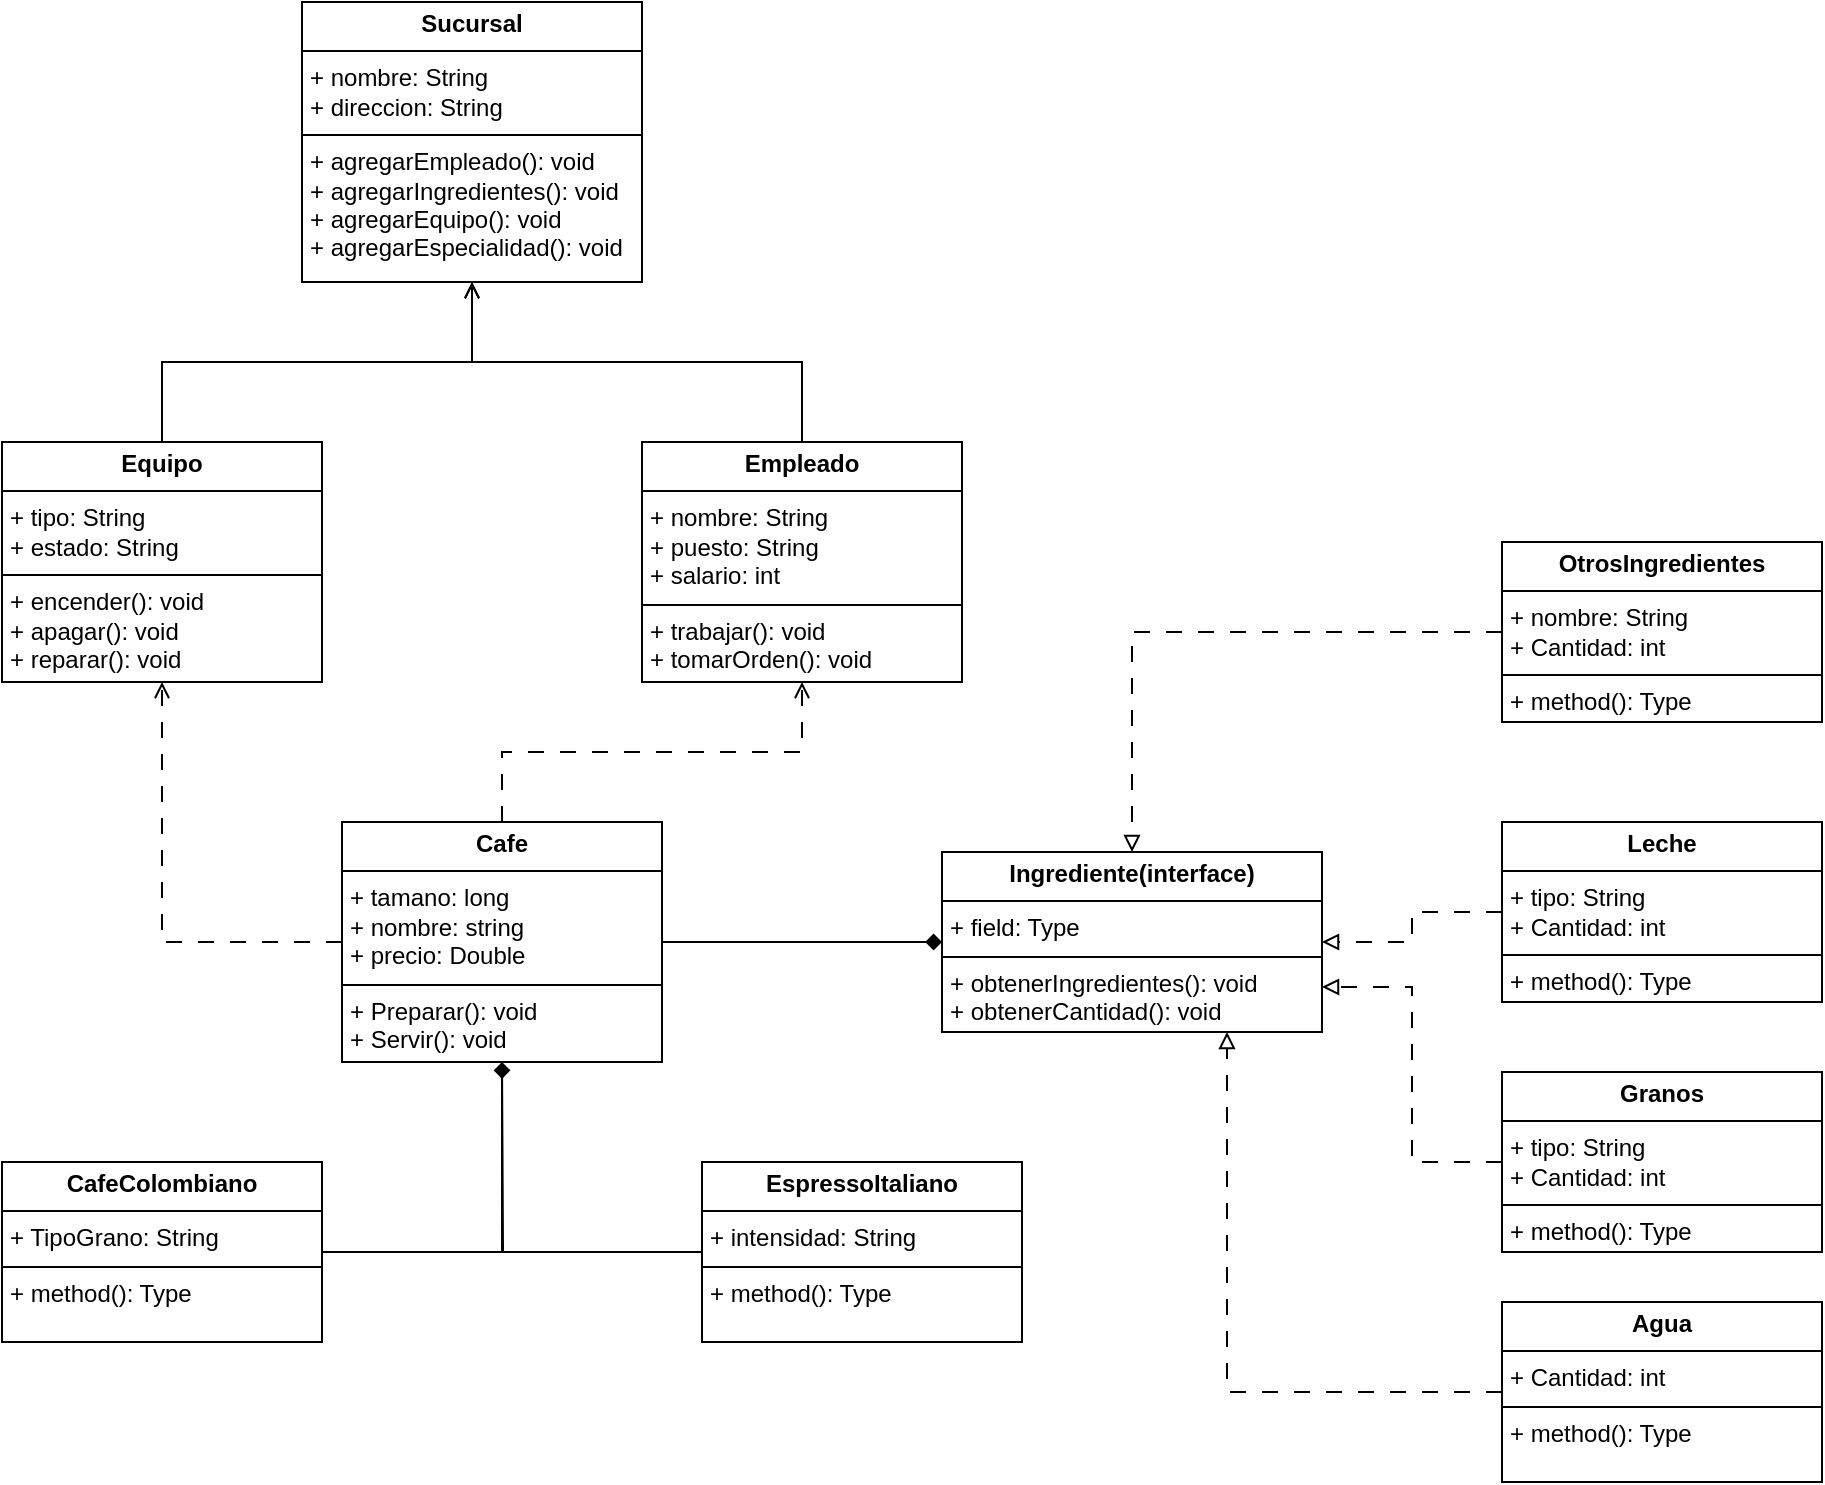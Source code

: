 <mxfile version="24.7.6">
  <diagram name="Page-1" id="EOngUlvTSUnuLRpWOIr5">
    <mxGraphModel grid="1" page="1" gridSize="10" guides="1" tooltips="1" connect="1" arrows="1" fold="1" pageScale="1" pageWidth="850" pageHeight="1100" math="0" shadow="0">
      <root>
        <mxCell id="0" />
        <mxCell id="1" parent="0" />
        <mxCell id="Z2LFa0tERXIyHtq1g0st-3" style="edgeStyle=orthogonalEdgeStyle;rounded=0;orthogonalLoop=1;jettySize=auto;html=1;endArrow=open;endFill=0;dashed=1;dashPattern=8 8;" edge="1" parent="1" source="eXLguQ1vAxk-A3hVjPFC-1" target="eXLguQ1vAxk-A3hVjPFC-15">
          <mxGeometry relative="1" as="geometry" />
        </mxCell>
        <mxCell id="Z2LFa0tERXIyHtq1g0st-4" style="edgeStyle=orthogonalEdgeStyle;rounded=0;orthogonalLoop=1;jettySize=auto;html=1;endArrow=open;endFill=0;dashed=1;dashPattern=8 8;" edge="1" parent="1" source="eXLguQ1vAxk-A3hVjPFC-1" target="eXLguQ1vAxk-A3hVjPFC-12">
          <mxGeometry relative="1" as="geometry" />
        </mxCell>
        <mxCell id="Z2LFa0tERXIyHtq1g0st-13" style="edgeStyle=orthogonalEdgeStyle;rounded=0;orthogonalLoop=1;jettySize=auto;html=1;entryX=0;entryY=0.5;entryDx=0;entryDy=0;endArrow=diamond;endFill=1;" edge="1" parent="1" source="eXLguQ1vAxk-A3hVjPFC-1" target="eXLguQ1vAxk-A3hVjPFC-16">
          <mxGeometry relative="1" as="geometry" />
        </mxCell>
        <mxCell id="eXLguQ1vAxk-A3hVjPFC-1" value="&lt;p style=&quot;margin:0px;margin-top:4px;text-align:center;&quot;&gt;&lt;b&gt;Cafe&lt;/b&gt;&lt;/p&gt;&lt;hr size=&quot;1&quot; style=&quot;border-style:solid;&quot;&gt;&lt;p style=&quot;margin:0px;margin-left:4px;&quot;&gt;+ tamano: long&lt;/p&gt;&lt;p style=&quot;margin:0px;margin-left:4px;&quot;&gt;+ nombre: string&lt;/p&gt;&lt;p style=&quot;margin:0px;margin-left:4px;&quot;&gt;+ precio: Double&lt;/p&gt;&lt;hr size=&quot;1&quot; style=&quot;border-style:solid;&quot;&gt;&lt;p style=&quot;margin:0px;margin-left:4px;&quot;&gt;+ Preparar(): void&lt;/p&gt;&lt;p style=&quot;margin:0px;margin-left:4px;&quot;&gt;+ Servir(): void&lt;/p&gt;" style="verticalAlign=top;align=left;overflow=fill;html=1;whiteSpace=wrap;" vertex="1" parent="1">
          <mxGeometry x="330" y="470" width="160" height="120" as="geometry" />
        </mxCell>
        <mxCell id="Z2LFa0tERXIyHtq1g0st-6" style="edgeStyle=orthogonalEdgeStyle;rounded=0;orthogonalLoop=1;jettySize=auto;html=1;endArrow=diamondThin;endFill=1;" edge="1" parent="1" source="eXLguQ1vAxk-A3hVjPFC-5" target="eXLguQ1vAxk-A3hVjPFC-1">
          <mxGeometry relative="1" as="geometry" />
        </mxCell>
        <mxCell id="eXLguQ1vAxk-A3hVjPFC-5" value="&lt;p style=&quot;margin:0px;margin-top:4px;text-align:center;&quot;&gt;&lt;b&gt;CafeColombiano&lt;/b&gt;&lt;/p&gt;&lt;hr size=&quot;1&quot; style=&quot;border-style:solid;&quot;&gt;&lt;p style=&quot;margin:0px;margin-left:4px;&quot;&gt;+ TipoGrano: String&lt;/p&gt;&lt;hr size=&quot;1&quot; style=&quot;border-style:solid;&quot;&gt;&lt;p style=&quot;margin:0px;margin-left:4px;&quot;&gt;+ method(): Type&lt;/p&gt;" style="verticalAlign=top;align=left;overflow=fill;html=1;whiteSpace=wrap;" vertex="1" parent="1">
          <mxGeometry x="160" y="640" width="160" height="90" as="geometry" />
        </mxCell>
        <mxCell id="Z2LFa0tERXIyHtq1g0st-7" style="edgeStyle=orthogonalEdgeStyle;rounded=0;orthogonalLoop=1;jettySize=auto;html=1;exitX=0;exitY=0.5;exitDx=0;exitDy=0;endArrow=diamond;endFill=1;" edge="1" parent="1" source="eXLguQ1vAxk-A3hVjPFC-6">
          <mxGeometry relative="1" as="geometry">
            <mxPoint x="410" y="590" as="targetPoint" />
          </mxGeometry>
        </mxCell>
        <mxCell id="eXLguQ1vAxk-A3hVjPFC-6" value="&lt;p style=&quot;margin:0px;margin-top:4px;text-align:center;&quot;&gt;&lt;b&gt;EspressoItaliano&lt;/b&gt;&lt;/p&gt;&lt;hr size=&quot;1&quot; style=&quot;border-style:solid;&quot;&gt;&lt;p style=&quot;margin:0px;margin-left:4px;&quot;&gt;+ intensidad: String&lt;/p&gt;&lt;hr size=&quot;1&quot; style=&quot;border-style:solid;&quot;&gt;&lt;p style=&quot;margin:0px;margin-left:4px;&quot;&gt;+ method(): Type&lt;/p&gt;" style="verticalAlign=top;align=left;overflow=fill;html=1;whiteSpace=wrap;" vertex="1" parent="1">
          <mxGeometry x="510" y="640" width="160" height="90" as="geometry" />
        </mxCell>
        <mxCell id="eXLguQ1vAxk-A3hVjPFC-9" value="&lt;p style=&quot;margin:0px;margin-top:4px;text-align:center;&quot;&gt;&lt;b&gt;Sucursal&lt;/b&gt;&lt;/p&gt;&lt;hr size=&quot;1&quot; style=&quot;border-style:solid;&quot;&gt;&lt;p style=&quot;margin:0px;margin-left:4px;&quot;&gt;+ nombre: String&lt;/p&gt;&lt;p style=&quot;margin:0px;margin-left:4px;&quot;&gt;+ direccion: String&lt;/p&gt;&lt;hr size=&quot;1&quot; style=&quot;border-style:solid;&quot;&gt;&lt;p style=&quot;margin:0px;margin-left:4px;&quot;&gt;+ agregarEmpleado(): void&lt;/p&gt;&lt;p style=&quot;margin:0px;margin-left:4px;&quot;&gt;+ agregarIngredientes(): void&lt;/p&gt;&lt;p style=&quot;margin:0px;margin-left:4px;&quot;&gt;+ agregarEquipo(): void&lt;/p&gt;&lt;p style=&quot;margin:0px;margin-left:4px;&quot;&gt;+ agregarEspecialidad(): void&lt;/p&gt;" style="verticalAlign=top;align=left;overflow=fill;html=1;whiteSpace=wrap;" vertex="1" parent="1">
          <mxGeometry x="310" y="60" width="170" height="140" as="geometry" />
        </mxCell>
        <mxCell id="Z2LFa0tERXIyHtq1g0st-2" style="edgeStyle=orthogonalEdgeStyle;rounded=0;orthogonalLoop=1;jettySize=auto;html=1;endArrow=open;endFill=0;" edge="1" parent="1" source="eXLguQ1vAxk-A3hVjPFC-12" target="eXLguQ1vAxk-A3hVjPFC-9">
          <mxGeometry relative="1" as="geometry" />
        </mxCell>
        <mxCell id="eXLguQ1vAxk-A3hVjPFC-12" value="&lt;p style=&quot;margin:0px;margin-top:4px;text-align:center;&quot;&gt;&lt;b&gt;Empleado&lt;/b&gt;&lt;/p&gt;&lt;hr size=&quot;1&quot; style=&quot;border-style:solid;&quot;&gt;&lt;p style=&quot;margin:0px;margin-left:4px;&quot;&gt;+ nombre: String&lt;br&gt;+ puesto: String&lt;/p&gt;&lt;p style=&quot;margin:0px;margin-left:4px;&quot;&gt;+ salario: int&lt;/p&gt;&lt;hr size=&quot;1&quot; style=&quot;border-style:solid;&quot;&gt;&lt;p style=&quot;margin:0px;margin-left:4px;&quot;&gt;+ trabajar(): void&lt;/p&gt;&lt;p style=&quot;margin:0px;margin-left:4px;&quot;&gt;+ tomarOrden(): void&lt;/p&gt;" style="verticalAlign=top;align=left;overflow=fill;html=1;whiteSpace=wrap;" vertex="1" parent="1">
          <mxGeometry x="480" y="280" width="160" height="120" as="geometry" />
        </mxCell>
        <mxCell id="Z2LFa0tERXIyHtq1g0st-1" style="edgeStyle=orthogonalEdgeStyle;rounded=0;orthogonalLoop=1;jettySize=auto;html=1;entryX=0.5;entryY=1;entryDx=0;entryDy=0;endArrow=open;endFill=0;" edge="1" parent="1" source="eXLguQ1vAxk-A3hVjPFC-15" target="eXLguQ1vAxk-A3hVjPFC-9">
          <mxGeometry relative="1" as="geometry" />
        </mxCell>
        <mxCell id="eXLguQ1vAxk-A3hVjPFC-15" value="&lt;p style=&quot;margin:0px;margin-top:4px;text-align:center;&quot;&gt;&lt;b&gt;Equipo&lt;/b&gt;&lt;/p&gt;&lt;hr size=&quot;1&quot; style=&quot;border-style:solid;&quot;&gt;&lt;p style=&quot;margin:0px;margin-left:4px;&quot;&gt;+ tipo: String&lt;/p&gt;&lt;p style=&quot;margin:0px;margin-left:4px;&quot;&gt;+ estado: String&lt;/p&gt;&lt;hr size=&quot;1&quot; style=&quot;border-style:solid;&quot;&gt;&lt;p style=&quot;margin:0px;margin-left:4px;&quot;&gt;+ encender(): void&lt;/p&gt;&lt;p style=&quot;margin:0px;margin-left:4px;&quot;&gt;+ apagar(): void&lt;/p&gt;&lt;p style=&quot;margin:0px;margin-left:4px;&quot;&gt;+ reparar(): void&lt;/p&gt;" style="verticalAlign=top;align=left;overflow=fill;html=1;whiteSpace=wrap;" vertex="1" parent="1">
          <mxGeometry x="160" y="280" width="160" height="120" as="geometry" />
        </mxCell>
        <mxCell id="eXLguQ1vAxk-A3hVjPFC-16" value="&lt;p style=&quot;margin:0px;margin-top:4px;text-align:center;&quot;&gt;&lt;b&gt;Ingrediente(interface)&lt;/b&gt;&lt;/p&gt;&lt;hr size=&quot;1&quot; style=&quot;border-style:solid;&quot;&gt;&lt;p style=&quot;margin:0px;margin-left:4px;&quot;&gt;+ field: Type&lt;/p&gt;&lt;hr size=&quot;1&quot; style=&quot;border-style:solid;&quot;&gt;&lt;p style=&quot;margin:0px;margin-left:4px;&quot;&gt;+ obtenerIngredientes(): void&lt;/p&gt;&lt;p style=&quot;margin:0px;margin-left:4px;&quot;&gt;+ obtenerCantidad(): void&lt;/p&gt;" style="verticalAlign=top;align=left;overflow=fill;html=1;whiteSpace=wrap;" vertex="1" parent="1">
          <mxGeometry x="630" y="485" width="190" height="90" as="geometry" />
        </mxCell>
        <mxCell id="Z2LFa0tERXIyHtq1g0st-11" style="edgeStyle=orthogonalEdgeStyle;rounded=0;orthogonalLoop=1;jettySize=auto;html=1;entryX=1;entryY=0.75;entryDx=0;entryDy=0;dashed=1;dashPattern=8 8;endArrow=block;endFill=0;" edge="1" parent="1" source="eXLguQ1vAxk-A3hVjPFC-17" target="eXLguQ1vAxk-A3hVjPFC-16">
          <mxGeometry relative="1" as="geometry" />
        </mxCell>
        <mxCell id="eXLguQ1vAxk-A3hVjPFC-17" value="&lt;p style=&quot;margin:0px;margin-top:4px;text-align:center;&quot;&gt;&lt;b&gt;Granos&lt;/b&gt;&lt;/p&gt;&lt;hr size=&quot;1&quot; style=&quot;border-style:solid;&quot;&gt;&lt;p style=&quot;margin:0px;margin-left:4px;&quot;&gt;+ tipo: String&lt;/p&gt;&lt;p style=&quot;margin:0px;margin-left:4px;&quot;&gt;+ Cantidad: int&lt;/p&gt;&lt;hr size=&quot;1&quot; style=&quot;border-style:solid;&quot;&gt;&lt;p style=&quot;margin:0px;margin-left:4px;&quot;&gt;+ method(): Type&lt;/p&gt;" style="verticalAlign=top;align=left;overflow=fill;html=1;whiteSpace=wrap;" vertex="1" parent="1">
          <mxGeometry x="910" y="595" width="160" height="90" as="geometry" />
        </mxCell>
        <mxCell id="Z2LFa0tERXIyHtq1g0st-12" style="edgeStyle=orthogonalEdgeStyle;rounded=0;orthogonalLoop=1;jettySize=auto;html=1;entryX=0.75;entryY=1;entryDx=0;entryDy=0;dashed=1;dashPattern=8 8;endArrow=block;endFill=0;" edge="1" parent="1" source="eXLguQ1vAxk-A3hVjPFC-20" target="eXLguQ1vAxk-A3hVjPFC-16">
          <mxGeometry relative="1" as="geometry" />
        </mxCell>
        <mxCell id="eXLguQ1vAxk-A3hVjPFC-20" value="&lt;p style=&quot;margin:0px;margin-top:4px;text-align:center;&quot;&gt;&lt;b&gt;Agua&lt;/b&gt;&lt;/p&gt;&lt;hr size=&quot;1&quot; style=&quot;border-style:solid;&quot;&gt;&lt;p style=&quot;margin:0px;margin-left:4px;&quot;&gt;&lt;span style=&quot;background-color: initial;&quot;&gt;+ Cantidad: int&lt;/span&gt;&lt;br&gt;&lt;/p&gt;&lt;hr size=&quot;1&quot; style=&quot;border-style:solid;&quot;&gt;&lt;p style=&quot;margin:0px;margin-left:4px;&quot;&gt;+ method(): Type&lt;/p&gt;" style="verticalAlign=top;align=left;overflow=fill;html=1;whiteSpace=wrap;" vertex="1" parent="1">
          <mxGeometry x="910" y="710" width="160" height="90" as="geometry" />
        </mxCell>
        <mxCell id="Z2LFa0tERXIyHtq1g0st-10" style="edgeStyle=orthogonalEdgeStyle;rounded=0;orthogonalLoop=1;jettySize=auto;html=1;entryX=1;entryY=0.5;entryDx=0;entryDy=0;dashed=1;dashPattern=8 8;endArrow=block;endFill=0;" edge="1" parent="1" source="eXLguQ1vAxk-A3hVjPFC-21" target="eXLguQ1vAxk-A3hVjPFC-16">
          <mxGeometry relative="1" as="geometry" />
        </mxCell>
        <mxCell id="eXLguQ1vAxk-A3hVjPFC-21" value="&lt;p style=&quot;margin:0px;margin-top:4px;text-align:center;&quot;&gt;&lt;b&gt;Leche&lt;/b&gt;&lt;/p&gt;&lt;hr size=&quot;1&quot; style=&quot;border-style:solid;&quot;&gt;&lt;p style=&quot;margin:0px;margin-left:4px;&quot;&gt;+ tipo: String&lt;/p&gt;&lt;p style=&quot;margin:0px;margin-left:4px;&quot;&gt;+ Cantidad: int&lt;/p&gt;&lt;hr size=&quot;1&quot; style=&quot;border-style:solid;&quot;&gt;&lt;p style=&quot;margin:0px;margin-left:4px;&quot;&gt;+ method(): Type&lt;/p&gt;" style="verticalAlign=top;align=left;overflow=fill;html=1;whiteSpace=wrap;" vertex="1" parent="1">
          <mxGeometry x="910" y="470" width="160" height="90" as="geometry" />
        </mxCell>
        <mxCell id="Z2LFa0tERXIyHtq1g0st-9" style="edgeStyle=orthogonalEdgeStyle;rounded=0;orthogonalLoop=1;jettySize=auto;html=1;entryX=0.5;entryY=0;entryDx=0;entryDy=0;endArrow=block;endFill=0;dashed=1;dashPattern=8 8;" edge="1" parent="1" source="eXLguQ1vAxk-A3hVjPFC-22" target="eXLguQ1vAxk-A3hVjPFC-16">
          <mxGeometry relative="1" as="geometry" />
        </mxCell>
        <mxCell id="eXLguQ1vAxk-A3hVjPFC-22" value="&lt;p style=&quot;margin:0px;margin-top:4px;text-align:center;&quot;&gt;&lt;b&gt;OtrosIngredientes&lt;/b&gt;&lt;/p&gt;&lt;hr size=&quot;1&quot; style=&quot;border-style:solid;&quot;&gt;&lt;p style=&quot;margin:0px;margin-left:4px;&quot;&gt;+ nombre: String&lt;/p&gt;&lt;p style=&quot;margin:0px;margin-left:4px;&quot;&gt;+ Cantidad: int&lt;/p&gt;&lt;hr size=&quot;1&quot; style=&quot;border-style:solid;&quot;&gt;&lt;p style=&quot;margin:0px;margin-left:4px;&quot;&gt;+ method(): Type&lt;/p&gt;" style="verticalAlign=top;align=left;overflow=fill;html=1;whiteSpace=wrap;" vertex="1" parent="1">
          <mxGeometry x="910" y="330" width="160" height="90" as="geometry" />
        </mxCell>
      </root>
    </mxGraphModel>
  </diagram>
</mxfile>
